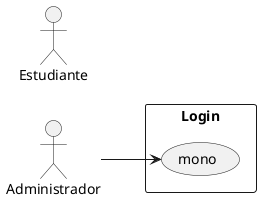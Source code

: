 @startuml
left to right direction
:Administrador: as profe
:Estudiante: as alumno
rectangle Login{
(mono) as (UC1)
}
profe-->UC1
@enduml